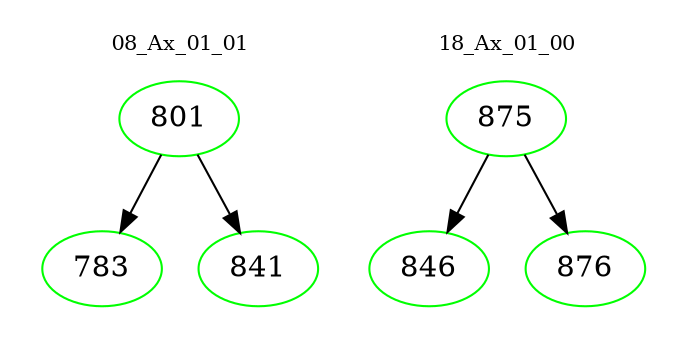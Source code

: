 digraph{
subgraph cluster_0 {
color = white
label = "08_Ax_01_01";
fontsize=10;
T0_801 [label="801", color="green"]
T0_801 -> T0_783 [color="black"]
T0_783 [label="783", color="green"]
T0_801 -> T0_841 [color="black"]
T0_841 [label="841", color="green"]
}
subgraph cluster_1 {
color = white
label = "18_Ax_01_00";
fontsize=10;
T1_875 [label="875", color="green"]
T1_875 -> T1_846 [color="black"]
T1_846 [label="846", color="green"]
T1_875 -> T1_876 [color="black"]
T1_876 [label="876", color="green"]
}
}
